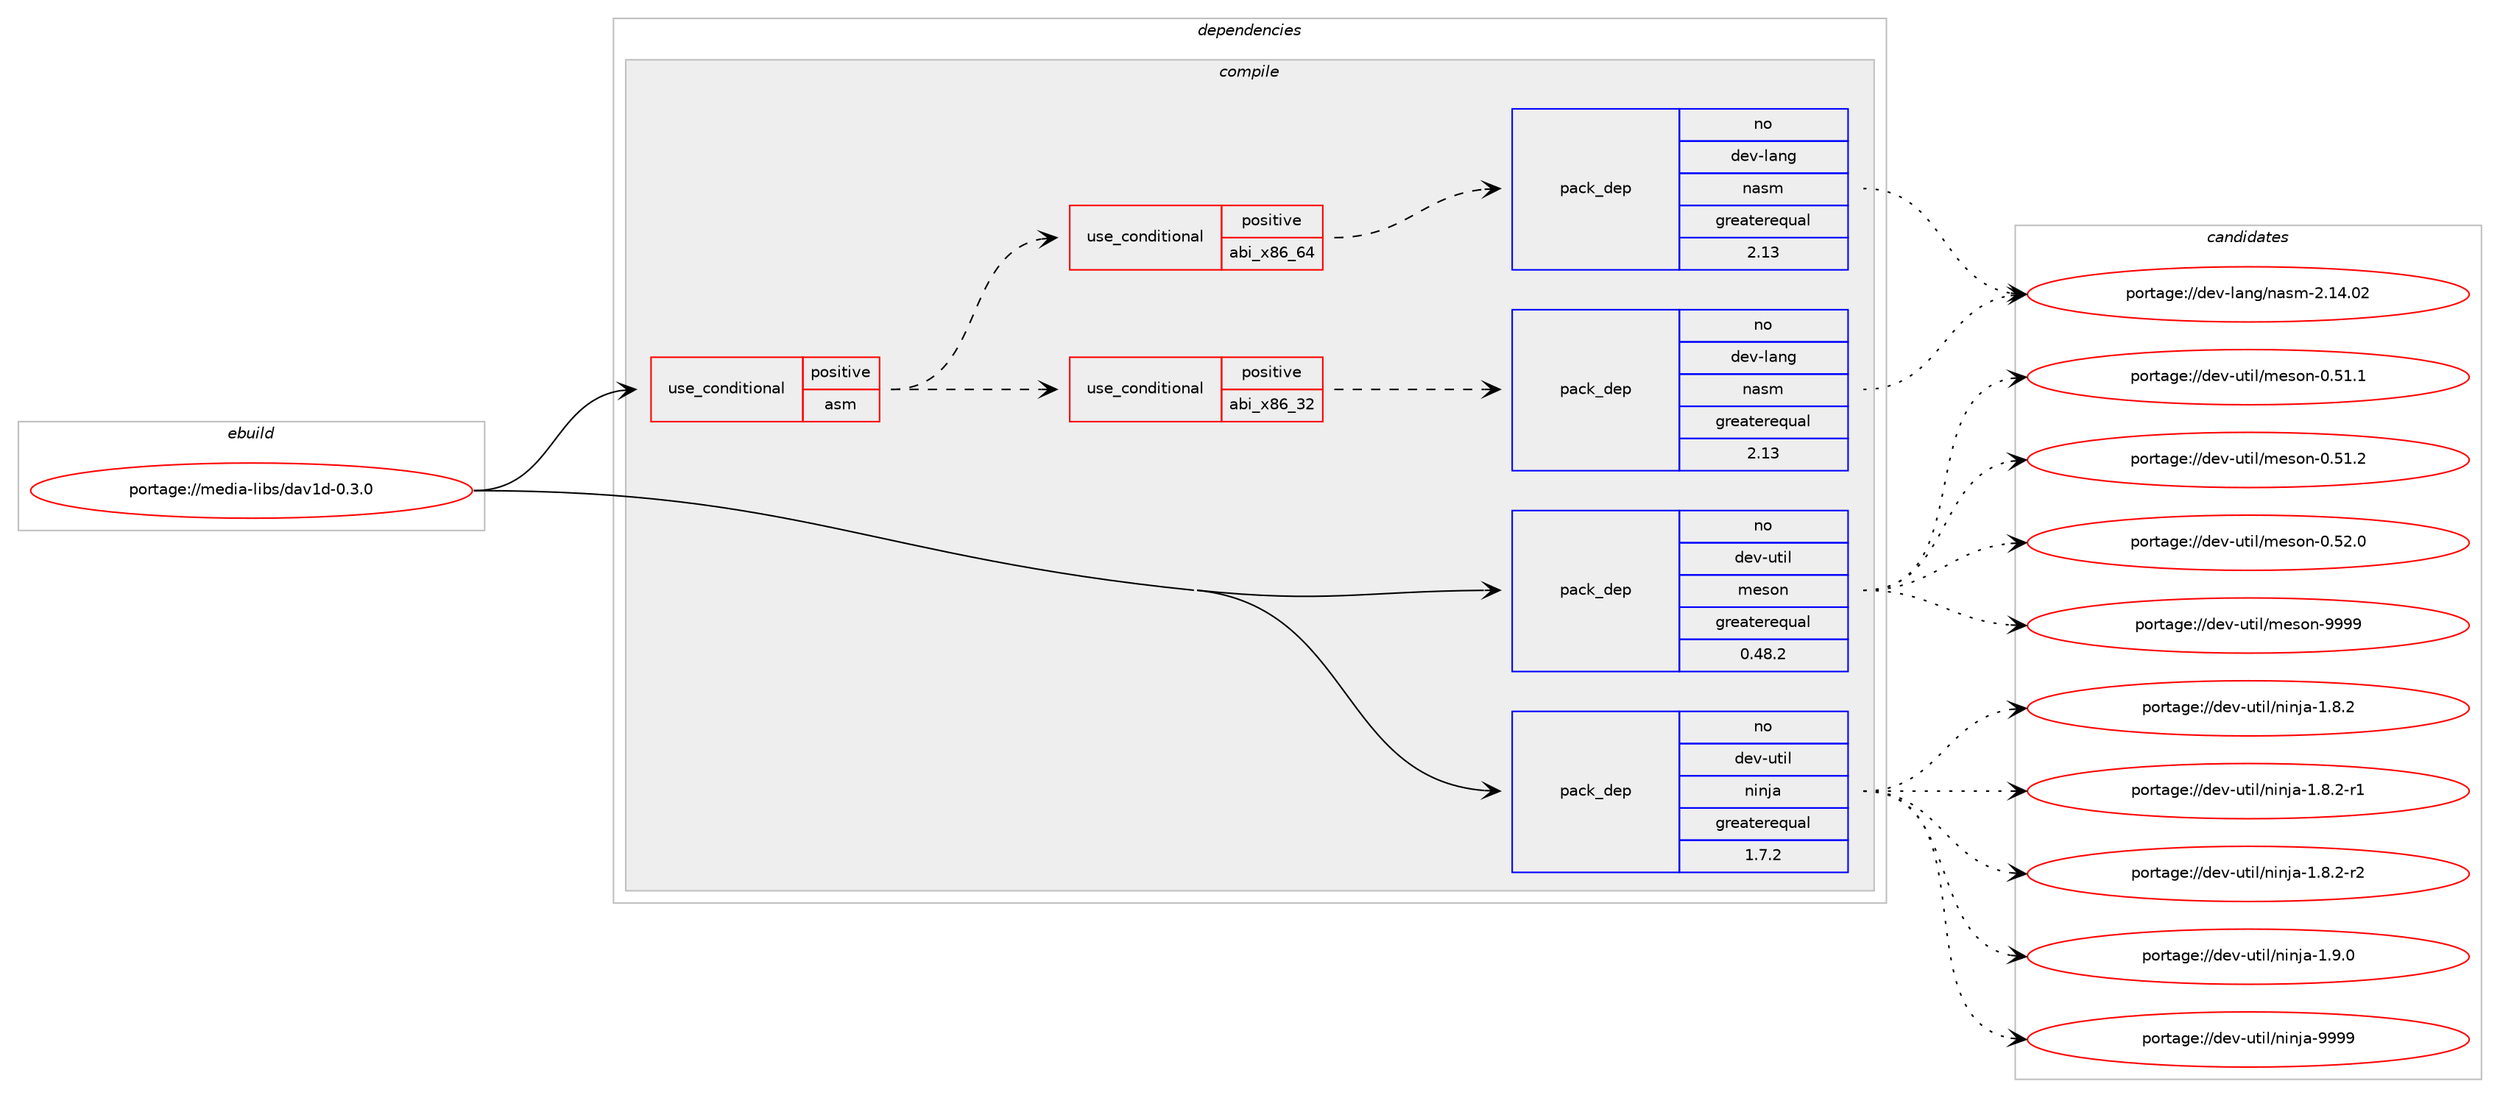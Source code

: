 digraph prolog {

# *************
# Graph options
# *************

newrank=true;
concentrate=true;
compound=true;
graph [rankdir=LR,fontname=Helvetica,fontsize=10,ranksep=1.5];#, ranksep=2.5, nodesep=0.2];
edge  [arrowhead=vee];
node  [fontname=Helvetica,fontsize=10];

# **********
# The ebuild
# **********

subgraph cluster_leftcol {
color=gray;
rank=same;
label=<<i>ebuild</i>>;
id [label="portage://media-libs/dav1d-0.3.0", color=red, width=4, href="../media-libs/dav1d-0.3.0.svg"];
}

# ****************
# The dependencies
# ****************

subgraph cluster_midcol {
color=gray;
label=<<i>dependencies</i>>;
subgraph cluster_compile {
fillcolor="#eeeeee";
style=filled;
label=<<i>compile</i>>;
subgraph cond79336 {
dependency317896 [label=<<TABLE BORDER="0" CELLBORDER="1" CELLSPACING="0" CELLPADDING="4"><TR><TD ROWSPAN="3" CELLPADDING="10">use_conditional</TD></TR><TR><TD>positive</TD></TR><TR><TD>asm</TD></TR></TABLE>>, shape=none, color=red];
subgraph cond79337 {
dependency317897 [label=<<TABLE BORDER="0" CELLBORDER="1" CELLSPACING="0" CELLPADDING="4"><TR><TD ROWSPAN="3" CELLPADDING="10">use_conditional</TD></TR><TR><TD>positive</TD></TR><TR><TD>abi_x86_32</TD></TR></TABLE>>, shape=none, color=red];
subgraph pack233444 {
dependency317898 [label=<<TABLE BORDER="0" CELLBORDER="1" CELLSPACING="0" CELLPADDING="4" WIDTH="220"><TR><TD ROWSPAN="6" CELLPADDING="30">pack_dep</TD></TR><TR><TD WIDTH="110">no</TD></TR><TR><TD>dev-lang</TD></TR><TR><TD>nasm</TD></TR><TR><TD>greaterequal</TD></TR><TR><TD>2.13</TD></TR></TABLE>>, shape=none, color=blue];
}
dependency317897:e -> dependency317898:w [weight=20,style="dashed",arrowhead="vee"];
}
dependency317896:e -> dependency317897:w [weight=20,style="dashed",arrowhead="vee"];
subgraph cond79338 {
dependency317899 [label=<<TABLE BORDER="0" CELLBORDER="1" CELLSPACING="0" CELLPADDING="4"><TR><TD ROWSPAN="3" CELLPADDING="10">use_conditional</TD></TR><TR><TD>positive</TD></TR><TR><TD>abi_x86_64</TD></TR></TABLE>>, shape=none, color=red];
subgraph pack233445 {
dependency317900 [label=<<TABLE BORDER="0" CELLBORDER="1" CELLSPACING="0" CELLPADDING="4" WIDTH="220"><TR><TD ROWSPAN="6" CELLPADDING="30">pack_dep</TD></TR><TR><TD WIDTH="110">no</TD></TR><TR><TD>dev-lang</TD></TR><TR><TD>nasm</TD></TR><TR><TD>greaterequal</TD></TR><TR><TD>2.13</TD></TR></TABLE>>, shape=none, color=blue];
}
dependency317899:e -> dependency317900:w [weight=20,style="dashed",arrowhead="vee"];
}
dependency317896:e -> dependency317899:w [weight=20,style="dashed",arrowhead="vee"];
}
id:e -> dependency317896:w [weight=20,style="solid",arrowhead="vee"];
subgraph pack233446 {
dependency317901 [label=<<TABLE BORDER="0" CELLBORDER="1" CELLSPACING="0" CELLPADDING="4" WIDTH="220"><TR><TD ROWSPAN="6" CELLPADDING="30">pack_dep</TD></TR><TR><TD WIDTH="110">no</TD></TR><TR><TD>dev-util</TD></TR><TR><TD>meson</TD></TR><TR><TD>greaterequal</TD></TR><TR><TD>0.48.2</TD></TR></TABLE>>, shape=none, color=blue];
}
id:e -> dependency317901:w [weight=20,style="solid",arrowhead="vee"];
subgraph pack233447 {
dependency317902 [label=<<TABLE BORDER="0" CELLBORDER="1" CELLSPACING="0" CELLPADDING="4" WIDTH="220"><TR><TD ROWSPAN="6" CELLPADDING="30">pack_dep</TD></TR><TR><TD WIDTH="110">no</TD></TR><TR><TD>dev-util</TD></TR><TR><TD>ninja</TD></TR><TR><TD>greaterequal</TD></TR><TR><TD>1.7.2</TD></TR></TABLE>>, shape=none, color=blue];
}
id:e -> dependency317902:w [weight=20,style="solid",arrowhead="vee"];
}
subgraph cluster_compileandrun {
fillcolor="#eeeeee";
style=filled;
label=<<i>compile and run</i>>;
}
subgraph cluster_run {
fillcolor="#eeeeee";
style=filled;
label=<<i>run</i>>;
}
}

# **************
# The candidates
# **************

subgraph cluster_choices {
rank=same;
color=gray;
label=<<i>candidates</i>>;

subgraph choice233444 {
color=black;
nodesep=1;
choiceportage100101118451089711010347110971151094550464952464850 [label="portage://dev-lang/nasm-2.14.02", color=red, width=4,href="../dev-lang/nasm-2.14.02.svg"];
dependency317898:e -> choiceportage100101118451089711010347110971151094550464952464850:w [style=dotted,weight="100"];
}
subgraph choice233445 {
color=black;
nodesep=1;
choiceportage100101118451089711010347110971151094550464952464850 [label="portage://dev-lang/nasm-2.14.02", color=red, width=4,href="../dev-lang/nasm-2.14.02.svg"];
dependency317900:e -> choiceportage100101118451089711010347110971151094550464952464850:w [style=dotted,weight="100"];
}
subgraph choice233446 {
color=black;
nodesep=1;
choiceportage100101118451171161051084710910111511111045484653494649 [label="portage://dev-util/meson-0.51.1", color=red, width=4,href="../dev-util/meson-0.51.1.svg"];
choiceportage100101118451171161051084710910111511111045484653494650 [label="portage://dev-util/meson-0.51.2", color=red, width=4,href="../dev-util/meson-0.51.2.svg"];
choiceportage100101118451171161051084710910111511111045484653504648 [label="portage://dev-util/meson-0.52.0", color=red, width=4,href="../dev-util/meson-0.52.0.svg"];
choiceportage10010111845117116105108471091011151111104557575757 [label="portage://dev-util/meson-9999", color=red, width=4,href="../dev-util/meson-9999.svg"];
dependency317901:e -> choiceportage100101118451171161051084710910111511111045484653494649:w [style=dotted,weight="100"];
dependency317901:e -> choiceportage100101118451171161051084710910111511111045484653494650:w [style=dotted,weight="100"];
dependency317901:e -> choiceportage100101118451171161051084710910111511111045484653504648:w [style=dotted,weight="100"];
dependency317901:e -> choiceportage10010111845117116105108471091011151111104557575757:w [style=dotted,weight="100"];
}
subgraph choice233447 {
color=black;
nodesep=1;
choiceportage100101118451171161051084711010511010697454946564650 [label="portage://dev-util/ninja-1.8.2", color=red, width=4,href="../dev-util/ninja-1.8.2.svg"];
choiceportage1001011184511711610510847110105110106974549465646504511449 [label="portage://dev-util/ninja-1.8.2-r1", color=red, width=4,href="../dev-util/ninja-1.8.2-r1.svg"];
choiceportage1001011184511711610510847110105110106974549465646504511450 [label="portage://dev-util/ninja-1.8.2-r2", color=red, width=4,href="../dev-util/ninja-1.8.2-r2.svg"];
choiceportage100101118451171161051084711010511010697454946574648 [label="portage://dev-util/ninja-1.9.0", color=red, width=4,href="../dev-util/ninja-1.9.0.svg"];
choiceportage1001011184511711610510847110105110106974557575757 [label="portage://dev-util/ninja-9999", color=red, width=4,href="../dev-util/ninja-9999.svg"];
dependency317902:e -> choiceportage100101118451171161051084711010511010697454946564650:w [style=dotted,weight="100"];
dependency317902:e -> choiceportage1001011184511711610510847110105110106974549465646504511449:w [style=dotted,weight="100"];
dependency317902:e -> choiceportage1001011184511711610510847110105110106974549465646504511450:w [style=dotted,weight="100"];
dependency317902:e -> choiceportage100101118451171161051084711010511010697454946574648:w [style=dotted,weight="100"];
dependency317902:e -> choiceportage1001011184511711610510847110105110106974557575757:w [style=dotted,weight="100"];
}
}

}
